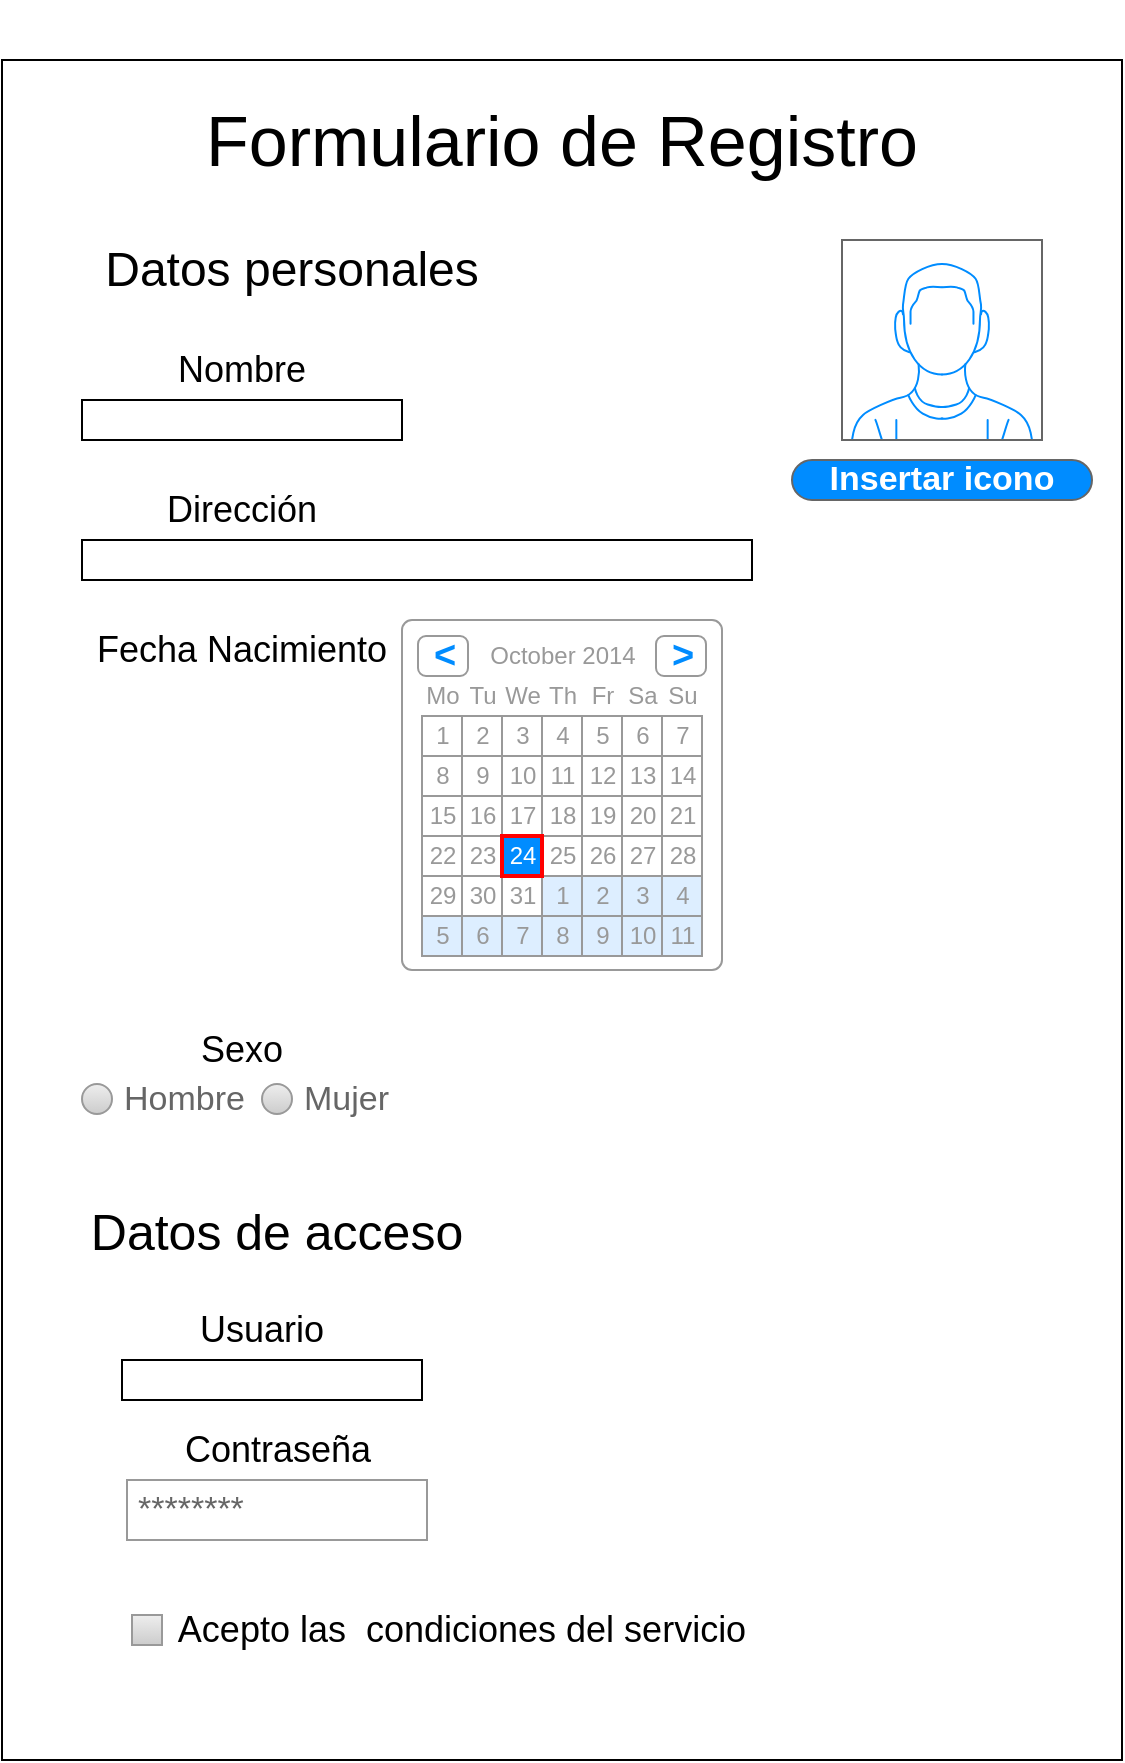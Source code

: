 <mxfile version="24.8.3">
  <diagram name="Página-1" id="rUVKAY9l7J_MPJRqP05j">
    <mxGraphModel dx="999" dy="1110" grid="1" gridSize="10" guides="1" tooltips="1" connect="1" arrows="1" fold="1" page="1" pageScale="1" pageWidth="827" pageHeight="1169" math="0" shadow="0">
      <root>
        <mxCell id="0" />
        <mxCell id="1" parent="0" />
        <mxCell id="mOZQvXJMOfFM0N1uoEcA-1" value="" style="rounded=0;whiteSpace=wrap;html=1;" vertex="1" parent="1">
          <mxGeometry x="90" y="50" width="560" height="850" as="geometry" />
        </mxCell>
        <mxCell id="mOZQvXJMOfFM0N1uoEcA-2" value="&lt;p style=&quot;line-height: 170%;&quot;&gt;&lt;font style=&quot;font-size: 35px;&quot;&gt;Formulario de Registro&lt;/font&gt;&lt;/p&gt;" style="text;html=1;align=center;verticalAlign=middle;whiteSpace=wrap;rounded=0;" vertex="1" parent="1">
          <mxGeometry x="170" y="20" width="400" height="150" as="geometry" />
        </mxCell>
        <mxCell id="mOZQvXJMOfFM0N1uoEcA-3" value="&lt;font style=&quot;font-size: 24px;&quot;&gt;Datos personales&lt;/font&gt;" style="text;html=1;align=center;verticalAlign=middle;whiteSpace=wrap;rounded=0;" vertex="1" parent="1">
          <mxGeometry x="130" y="140" width="210" height="30" as="geometry" />
        </mxCell>
        <mxCell id="mOZQvXJMOfFM0N1uoEcA-4" value="" style="verticalLabelPosition=bottom;shadow=0;dashed=0;align=center;html=1;verticalAlign=top;strokeWidth=1;shape=mxgraph.mockup.containers.userMale;strokeColor=#666666;strokeColor2=#008cff;" vertex="1" parent="1">
          <mxGeometry x="510" y="140" width="100" height="100" as="geometry" />
        </mxCell>
        <mxCell id="mOZQvXJMOfFM0N1uoEcA-5" value="Insertar icono" style="strokeWidth=1;shadow=0;dashed=0;align=center;html=1;shape=mxgraph.mockup.buttons.button;strokeColor=#666666;fontColor=#ffffff;mainText=;buttonStyle=round;fontSize=17;fontStyle=1;fillColor=#008cff;whiteSpace=wrap;" vertex="1" parent="1">
          <mxGeometry x="485" y="250" width="150" height="20" as="geometry" />
        </mxCell>
        <mxCell id="mOZQvXJMOfFM0N1uoEcA-6" value="********" style="strokeWidth=1;shadow=0;dashed=0;align=center;html=1;shape=mxgraph.mockup.forms.pwField;strokeColor=#999999;mainText=;align=left;fontColor=#666666;fontSize=17;spacingLeft=3;" vertex="1" parent="1">
          <mxGeometry x="152.5" y="760" width="150" height="30" as="geometry" />
        </mxCell>
        <mxCell id="mOZQvXJMOfFM0N1uoEcA-7" value="&lt;font style=&quot;font-size: 18px;&quot;&gt;Contraseña&lt;/font&gt;" style="text;html=1;align=center;verticalAlign=middle;whiteSpace=wrap;rounded=0;" vertex="1" parent="1">
          <mxGeometry x="147.5" y="730" width="160" height="30" as="geometry" />
        </mxCell>
        <mxCell id="mOZQvXJMOfFM0N1uoEcA-8" value="&lt;font style=&quot;font-size: 18px;&quot;&gt;Nombre&lt;/font&gt;" style="text;html=1;align=center;verticalAlign=middle;whiteSpace=wrap;rounded=0;" vertex="1" parent="1">
          <mxGeometry x="130" y="190" width="160" height="30" as="geometry" />
        </mxCell>
        <mxCell id="mOZQvXJMOfFM0N1uoEcA-9" value="" style="rounded=0;whiteSpace=wrap;html=1;" vertex="1" parent="1">
          <mxGeometry x="130" y="220" width="160" height="20" as="geometry" />
        </mxCell>
        <mxCell id="mOZQvXJMOfFM0N1uoEcA-10" value="&lt;font style=&quot;font-size: 18px;&quot;&gt;Dirección&lt;/font&gt;" style="text;html=1;align=center;verticalAlign=middle;whiteSpace=wrap;rounded=0;" vertex="1" parent="1">
          <mxGeometry x="130" y="260" width="160" height="30" as="geometry" />
        </mxCell>
        <mxCell id="mOZQvXJMOfFM0N1uoEcA-11" value="" style="rounded=0;whiteSpace=wrap;html=1;" vertex="1" parent="1">
          <mxGeometry x="130" y="290" width="335" height="20" as="geometry" />
        </mxCell>
        <mxCell id="mOZQvXJMOfFM0N1uoEcA-12" value="&lt;font style=&quot;font-size: 18px;&quot;&gt;Fecha Nacimiento&lt;/font&gt;" style="text;html=1;align=center;verticalAlign=middle;whiteSpace=wrap;rounded=0;" vertex="1" parent="1">
          <mxGeometry x="130" y="330" width="160" height="30" as="geometry" />
        </mxCell>
        <mxCell id="mOZQvXJMOfFM0N1uoEcA-13" value="" style="strokeWidth=1;shadow=0;dashed=0;align=center;html=1;shape=mxgraph.mockup.forms.rrect;rSize=5;strokeColor=#999999;fillColor=#ffffff;" vertex="1" parent="1">
          <mxGeometry x="290" y="330" width="160" height="175" as="geometry" />
        </mxCell>
        <mxCell id="mOZQvXJMOfFM0N1uoEcA-14" value="October 2014" style="strokeWidth=1;shadow=0;dashed=0;align=center;html=1;shape=mxgraph.mockup.forms.anchor;fontColor=#999999;" vertex="1" parent="mOZQvXJMOfFM0N1uoEcA-13">
          <mxGeometry x="30" y="8" width="100" height="20" as="geometry" />
        </mxCell>
        <mxCell id="mOZQvXJMOfFM0N1uoEcA-15" value="&lt;" style="strokeWidth=1;shadow=0;dashed=0;align=center;html=1;shape=mxgraph.mockup.forms.rrect;rSize=4;strokeColor=#999999;fontColor=#008cff;fontSize=19;fontStyle=1;" vertex="1" parent="mOZQvXJMOfFM0N1uoEcA-13">
          <mxGeometry x="8" y="8" width="25" height="20" as="geometry" />
        </mxCell>
        <mxCell id="mOZQvXJMOfFM0N1uoEcA-16" value="&gt;" style="strokeWidth=1;shadow=0;dashed=0;align=center;html=1;shape=mxgraph.mockup.forms.rrect;rSize=4;strokeColor=#999999;fontColor=#008cff;fontSize=19;fontStyle=1;" vertex="1" parent="mOZQvXJMOfFM0N1uoEcA-13">
          <mxGeometry x="127" y="8" width="25" height="20" as="geometry" />
        </mxCell>
        <mxCell id="mOZQvXJMOfFM0N1uoEcA-17" value="Mo" style="strokeWidth=1;shadow=0;dashed=0;align=center;html=1;shape=mxgraph.mockup.forms.anchor;fontColor=#999999;" vertex="1" parent="mOZQvXJMOfFM0N1uoEcA-13">
          <mxGeometry x="10" y="28" width="20" height="20" as="geometry" />
        </mxCell>
        <mxCell id="mOZQvXJMOfFM0N1uoEcA-18" value="Tu" style="strokeWidth=1;shadow=0;dashed=0;align=center;html=1;shape=mxgraph.mockup.forms.anchor;fontColor=#999999;" vertex="1" parent="mOZQvXJMOfFM0N1uoEcA-13">
          <mxGeometry x="30" y="28" width="20" height="20" as="geometry" />
        </mxCell>
        <mxCell id="mOZQvXJMOfFM0N1uoEcA-19" value="We" style="strokeWidth=1;shadow=0;dashed=0;align=center;html=1;shape=mxgraph.mockup.forms.anchor;fontColor=#999999;" vertex="1" parent="mOZQvXJMOfFM0N1uoEcA-13">
          <mxGeometry x="50" y="28" width="20" height="20" as="geometry" />
        </mxCell>
        <mxCell id="mOZQvXJMOfFM0N1uoEcA-20" value="Th" style="strokeWidth=1;shadow=0;dashed=0;align=center;html=1;shape=mxgraph.mockup.forms.anchor;fontColor=#999999;" vertex="1" parent="mOZQvXJMOfFM0N1uoEcA-13">
          <mxGeometry x="70" y="28" width="20" height="20" as="geometry" />
        </mxCell>
        <mxCell id="mOZQvXJMOfFM0N1uoEcA-21" value="Fr" style="strokeWidth=1;shadow=0;dashed=0;align=center;html=1;shape=mxgraph.mockup.forms.anchor;fontColor=#999999;" vertex="1" parent="mOZQvXJMOfFM0N1uoEcA-13">
          <mxGeometry x="90" y="28" width="20" height="20" as="geometry" />
        </mxCell>
        <mxCell id="mOZQvXJMOfFM0N1uoEcA-22" value="Sa" style="strokeWidth=1;shadow=0;dashed=0;align=center;html=1;shape=mxgraph.mockup.forms.anchor;fontColor=#999999;" vertex="1" parent="mOZQvXJMOfFM0N1uoEcA-13">
          <mxGeometry x="110" y="28" width="20" height="20" as="geometry" />
        </mxCell>
        <mxCell id="mOZQvXJMOfFM0N1uoEcA-23" value="Su" style="strokeWidth=1;shadow=0;dashed=0;align=center;html=1;shape=mxgraph.mockup.forms.anchor;fontColor=#999999;" vertex="1" parent="mOZQvXJMOfFM0N1uoEcA-13">
          <mxGeometry x="130" y="28" width="20" height="20" as="geometry" />
        </mxCell>
        <mxCell id="mOZQvXJMOfFM0N1uoEcA-24" value="1" style="strokeWidth=1;shadow=0;dashed=0;align=center;html=1;shape=mxgraph.mockup.forms.rrect;rSize=0;strokeColor=#999999;fontColor=#999999;" vertex="1" parent="mOZQvXJMOfFM0N1uoEcA-13">
          <mxGeometry x="10" y="48" width="20" height="20" as="geometry" />
        </mxCell>
        <mxCell id="mOZQvXJMOfFM0N1uoEcA-25" value="2" style="strokeWidth=1;shadow=0;dashed=0;align=center;html=1;shape=mxgraph.mockup.forms.rrect;rSize=0;strokeColor=#999999;fontColor=#999999;" vertex="1" parent="mOZQvXJMOfFM0N1uoEcA-13">
          <mxGeometry x="30" y="48" width="20" height="20" as="geometry" />
        </mxCell>
        <mxCell id="mOZQvXJMOfFM0N1uoEcA-26" value="3" style="strokeWidth=1;shadow=0;dashed=0;align=center;html=1;shape=mxgraph.mockup.forms.rrect;rSize=0;strokeColor=#999999;fontColor=#999999;" vertex="1" parent="mOZQvXJMOfFM0N1uoEcA-13">
          <mxGeometry x="50" y="48" width="20" height="20" as="geometry" />
        </mxCell>
        <mxCell id="mOZQvXJMOfFM0N1uoEcA-27" value="4" style="strokeWidth=1;shadow=0;dashed=0;align=center;html=1;shape=mxgraph.mockup.forms.rrect;rSize=0;strokeColor=#999999;fontColor=#999999;" vertex="1" parent="mOZQvXJMOfFM0N1uoEcA-13">
          <mxGeometry x="70" y="48" width="20" height="20" as="geometry" />
        </mxCell>
        <mxCell id="mOZQvXJMOfFM0N1uoEcA-28" value="5" style="strokeWidth=1;shadow=0;dashed=0;align=center;html=1;shape=mxgraph.mockup.forms.rrect;rSize=0;strokeColor=#999999;fontColor=#999999;" vertex="1" parent="mOZQvXJMOfFM0N1uoEcA-13">
          <mxGeometry x="90" y="48" width="20" height="20" as="geometry" />
        </mxCell>
        <mxCell id="mOZQvXJMOfFM0N1uoEcA-29" value="6" style="strokeWidth=1;shadow=0;dashed=0;align=center;html=1;shape=mxgraph.mockup.forms.rrect;rSize=0;strokeColor=#999999;fontColor=#999999;" vertex="1" parent="mOZQvXJMOfFM0N1uoEcA-13">
          <mxGeometry x="110" y="48" width="20" height="20" as="geometry" />
        </mxCell>
        <mxCell id="mOZQvXJMOfFM0N1uoEcA-30" value="7" style="strokeWidth=1;shadow=0;dashed=0;align=center;html=1;shape=mxgraph.mockup.forms.rrect;rSize=0;strokeColor=#999999;fontColor=#999999;" vertex="1" parent="mOZQvXJMOfFM0N1uoEcA-13">
          <mxGeometry x="130" y="48" width="20" height="20" as="geometry" />
        </mxCell>
        <mxCell id="mOZQvXJMOfFM0N1uoEcA-31" value="8" style="strokeWidth=1;shadow=0;dashed=0;align=center;html=1;shape=mxgraph.mockup.forms.rrect;rSize=0;strokeColor=#999999;fontColor=#999999;" vertex="1" parent="mOZQvXJMOfFM0N1uoEcA-13">
          <mxGeometry x="10" y="68" width="20" height="20" as="geometry" />
        </mxCell>
        <mxCell id="mOZQvXJMOfFM0N1uoEcA-32" value="9" style="strokeWidth=1;shadow=0;dashed=0;align=center;html=1;shape=mxgraph.mockup.forms.rrect;rSize=0;strokeColor=#999999;fontColor=#999999;" vertex="1" parent="mOZQvXJMOfFM0N1uoEcA-13">
          <mxGeometry x="30" y="68" width="20" height="20" as="geometry" />
        </mxCell>
        <mxCell id="mOZQvXJMOfFM0N1uoEcA-33" value="10" style="strokeWidth=1;shadow=0;dashed=0;align=center;html=1;shape=mxgraph.mockup.forms.rrect;rSize=0;strokeColor=#999999;fontColor=#999999;" vertex="1" parent="mOZQvXJMOfFM0N1uoEcA-13">
          <mxGeometry x="50" y="68" width="20" height="20" as="geometry" />
        </mxCell>
        <mxCell id="mOZQvXJMOfFM0N1uoEcA-34" value="11" style="strokeWidth=1;shadow=0;dashed=0;align=center;html=1;shape=mxgraph.mockup.forms.rrect;rSize=0;strokeColor=#999999;fontColor=#999999;" vertex="1" parent="mOZQvXJMOfFM0N1uoEcA-13">
          <mxGeometry x="70" y="68" width="20" height="20" as="geometry" />
        </mxCell>
        <mxCell id="mOZQvXJMOfFM0N1uoEcA-35" value="12" style="strokeWidth=1;shadow=0;dashed=0;align=center;html=1;shape=mxgraph.mockup.forms.rrect;rSize=0;strokeColor=#999999;fontColor=#999999;" vertex="1" parent="mOZQvXJMOfFM0N1uoEcA-13">
          <mxGeometry x="90" y="68" width="20" height="20" as="geometry" />
        </mxCell>
        <mxCell id="mOZQvXJMOfFM0N1uoEcA-36" value="13" style="strokeWidth=1;shadow=0;dashed=0;align=center;html=1;shape=mxgraph.mockup.forms.rrect;rSize=0;strokeColor=#999999;fontColor=#999999;" vertex="1" parent="mOZQvXJMOfFM0N1uoEcA-13">
          <mxGeometry x="110" y="68" width="20" height="20" as="geometry" />
        </mxCell>
        <mxCell id="mOZQvXJMOfFM0N1uoEcA-37" value="14" style="strokeWidth=1;shadow=0;dashed=0;align=center;html=1;shape=mxgraph.mockup.forms.rrect;rSize=0;strokeColor=#999999;fontColor=#999999;" vertex="1" parent="mOZQvXJMOfFM0N1uoEcA-13">
          <mxGeometry x="130" y="68" width="20" height="20" as="geometry" />
        </mxCell>
        <mxCell id="mOZQvXJMOfFM0N1uoEcA-38" value="15" style="strokeWidth=1;shadow=0;dashed=0;align=center;html=1;shape=mxgraph.mockup.forms.rrect;rSize=0;strokeColor=#999999;fontColor=#999999;" vertex="1" parent="mOZQvXJMOfFM0N1uoEcA-13">
          <mxGeometry x="10" y="88" width="20" height="20" as="geometry" />
        </mxCell>
        <mxCell id="mOZQvXJMOfFM0N1uoEcA-39" value="16" style="strokeWidth=1;shadow=0;dashed=0;align=center;html=1;shape=mxgraph.mockup.forms.rrect;rSize=0;strokeColor=#999999;fontColor=#999999;" vertex="1" parent="mOZQvXJMOfFM0N1uoEcA-13">
          <mxGeometry x="30" y="88" width="20" height="20" as="geometry" />
        </mxCell>
        <mxCell id="mOZQvXJMOfFM0N1uoEcA-40" value="17" style="strokeWidth=1;shadow=0;dashed=0;align=center;html=1;shape=mxgraph.mockup.forms.rrect;rSize=0;strokeColor=#999999;fontColor=#999999;" vertex="1" parent="mOZQvXJMOfFM0N1uoEcA-13">
          <mxGeometry x="50" y="88" width="20" height="20" as="geometry" />
        </mxCell>
        <mxCell id="mOZQvXJMOfFM0N1uoEcA-41" value="18" style="strokeWidth=1;shadow=0;dashed=0;align=center;html=1;shape=mxgraph.mockup.forms.rrect;rSize=0;strokeColor=#999999;fontColor=#999999;" vertex="1" parent="mOZQvXJMOfFM0N1uoEcA-13">
          <mxGeometry x="70" y="88" width="20" height="20" as="geometry" />
        </mxCell>
        <mxCell id="mOZQvXJMOfFM0N1uoEcA-42" value="19" style="strokeWidth=1;shadow=0;dashed=0;align=center;html=1;shape=mxgraph.mockup.forms.rrect;rSize=0;strokeColor=#999999;fontColor=#999999;" vertex="1" parent="mOZQvXJMOfFM0N1uoEcA-13">
          <mxGeometry x="90" y="88" width="20" height="20" as="geometry" />
        </mxCell>
        <mxCell id="mOZQvXJMOfFM0N1uoEcA-43" value="20" style="strokeWidth=1;shadow=0;dashed=0;align=center;html=1;shape=mxgraph.mockup.forms.rrect;rSize=0;strokeColor=#999999;fontColor=#999999;" vertex="1" parent="mOZQvXJMOfFM0N1uoEcA-13">
          <mxGeometry x="110" y="88" width="20" height="20" as="geometry" />
        </mxCell>
        <mxCell id="mOZQvXJMOfFM0N1uoEcA-44" value="21" style="strokeWidth=1;shadow=0;dashed=0;align=center;html=1;shape=mxgraph.mockup.forms.rrect;rSize=0;strokeColor=#999999;fontColor=#999999;" vertex="1" parent="mOZQvXJMOfFM0N1uoEcA-13">
          <mxGeometry x="130" y="88" width="20" height="20" as="geometry" />
        </mxCell>
        <mxCell id="mOZQvXJMOfFM0N1uoEcA-45" value="22" style="strokeWidth=1;shadow=0;dashed=0;align=center;html=1;shape=mxgraph.mockup.forms.rrect;rSize=0;strokeColor=#999999;fontColor=#999999;" vertex="1" parent="mOZQvXJMOfFM0N1uoEcA-13">
          <mxGeometry x="10" y="108" width="20" height="20" as="geometry" />
        </mxCell>
        <mxCell id="mOZQvXJMOfFM0N1uoEcA-46" value="23" style="strokeWidth=1;shadow=0;dashed=0;align=center;html=1;shape=mxgraph.mockup.forms.rrect;rSize=0;strokeColor=#999999;fontColor=#999999;" vertex="1" parent="mOZQvXJMOfFM0N1uoEcA-13">
          <mxGeometry x="30" y="108" width="20" height="20" as="geometry" />
        </mxCell>
        <mxCell id="mOZQvXJMOfFM0N1uoEcA-47" value="25" style="strokeWidth=1;shadow=0;dashed=0;align=center;html=1;shape=mxgraph.mockup.forms.rrect;rSize=0;strokeColor=#999999;fontColor=#999999;" vertex="1" parent="mOZQvXJMOfFM0N1uoEcA-13">
          <mxGeometry x="70" y="108" width="20" height="20" as="geometry" />
        </mxCell>
        <mxCell id="mOZQvXJMOfFM0N1uoEcA-48" value="26" style="strokeWidth=1;shadow=0;dashed=0;align=center;html=1;shape=mxgraph.mockup.forms.rrect;rSize=0;strokeColor=#999999;fontColor=#999999;" vertex="1" parent="mOZQvXJMOfFM0N1uoEcA-13">
          <mxGeometry x="90" y="108" width="20" height="20" as="geometry" />
        </mxCell>
        <mxCell id="mOZQvXJMOfFM0N1uoEcA-49" value="27" style="strokeWidth=1;shadow=0;dashed=0;align=center;html=1;shape=mxgraph.mockup.forms.rrect;rSize=0;strokeColor=#999999;fontColor=#999999;" vertex="1" parent="mOZQvXJMOfFM0N1uoEcA-13">
          <mxGeometry x="110" y="108" width="20" height="20" as="geometry" />
        </mxCell>
        <mxCell id="mOZQvXJMOfFM0N1uoEcA-50" value="28" style="strokeWidth=1;shadow=0;dashed=0;align=center;html=1;shape=mxgraph.mockup.forms.rrect;rSize=0;strokeColor=#999999;fontColor=#999999;" vertex="1" parent="mOZQvXJMOfFM0N1uoEcA-13">
          <mxGeometry x="130" y="108" width="20" height="20" as="geometry" />
        </mxCell>
        <mxCell id="mOZQvXJMOfFM0N1uoEcA-51" value="29" style="strokeWidth=1;shadow=0;dashed=0;align=center;html=1;shape=mxgraph.mockup.forms.rrect;rSize=0;strokeColor=#999999;fontColor=#999999;" vertex="1" parent="mOZQvXJMOfFM0N1uoEcA-13">
          <mxGeometry x="10" y="128" width="20" height="20" as="geometry" />
        </mxCell>
        <mxCell id="mOZQvXJMOfFM0N1uoEcA-52" value="30" style="strokeWidth=1;shadow=0;dashed=0;align=center;html=1;shape=mxgraph.mockup.forms.rrect;rSize=0;strokeColor=#999999;fontColor=#999999;" vertex="1" parent="mOZQvXJMOfFM0N1uoEcA-13">
          <mxGeometry x="30" y="128" width="20" height="20" as="geometry" />
        </mxCell>
        <mxCell id="mOZQvXJMOfFM0N1uoEcA-53" value="31" style="strokeWidth=1;shadow=0;dashed=0;align=center;html=1;shape=mxgraph.mockup.forms.rrect;rSize=0;strokeColor=#999999;fontColor=#999999;" vertex="1" parent="mOZQvXJMOfFM0N1uoEcA-13">
          <mxGeometry x="50" y="128" width="20" height="20" as="geometry" />
        </mxCell>
        <mxCell id="mOZQvXJMOfFM0N1uoEcA-54" value="1" style="strokeWidth=1;shadow=0;dashed=0;align=center;html=1;shape=mxgraph.mockup.forms.rrect;rSize=0;strokeColor=#999999;fontColor=#999999;fillColor=#ddeeff;" vertex="1" parent="mOZQvXJMOfFM0N1uoEcA-13">
          <mxGeometry x="70" y="128" width="20" height="20" as="geometry" />
        </mxCell>
        <mxCell id="mOZQvXJMOfFM0N1uoEcA-55" value="2" style="strokeWidth=1;shadow=0;dashed=0;align=center;html=1;shape=mxgraph.mockup.forms.rrect;rSize=0;strokeColor=#999999;fontColor=#999999;fillColor=#ddeeff;" vertex="1" parent="mOZQvXJMOfFM0N1uoEcA-13">
          <mxGeometry x="90" y="128" width="20" height="20" as="geometry" />
        </mxCell>
        <mxCell id="mOZQvXJMOfFM0N1uoEcA-56" value="3" style="strokeWidth=1;shadow=0;dashed=0;align=center;html=1;shape=mxgraph.mockup.forms.rrect;rSize=0;strokeColor=#999999;fontColor=#999999;fillColor=#ddeeff;" vertex="1" parent="mOZQvXJMOfFM0N1uoEcA-13">
          <mxGeometry x="110" y="128" width="20" height="20" as="geometry" />
        </mxCell>
        <mxCell id="mOZQvXJMOfFM0N1uoEcA-57" value="4" style="strokeWidth=1;shadow=0;dashed=0;align=center;html=1;shape=mxgraph.mockup.forms.rrect;rSize=0;strokeColor=#999999;fontColor=#999999;fillColor=#ddeeff;" vertex="1" parent="mOZQvXJMOfFM0N1uoEcA-13">
          <mxGeometry x="130" y="128" width="20" height="20" as="geometry" />
        </mxCell>
        <mxCell id="mOZQvXJMOfFM0N1uoEcA-58" value="5" style="strokeWidth=1;shadow=0;dashed=0;align=center;html=1;shape=mxgraph.mockup.forms.rrect;rSize=0;strokeColor=#999999;fontColor=#999999;fillColor=#ddeeff;" vertex="1" parent="mOZQvXJMOfFM0N1uoEcA-13">
          <mxGeometry x="10" y="148" width="20" height="20" as="geometry" />
        </mxCell>
        <mxCell id="mOZQvXJMOfFM0N1uoEcA-59" value="6" style="strokeWidth=1;shadow=0;dashed=0;align=center;html=1;shape=mxgraph.mockup.forms.rrect;rSize=0;strokeColor=#999999;fontColor=#999999;fillColor=#ddeeff;" vertex="1" parent="mOZQvXJMOfFM0N1uoEcA-13">
          <mxGeometry x="30" y="148" width="20" height="20" as="geometry" />
        </mxCell>
        <mxCell id="mOZQvXJMOfFM0N1uoEcA-60" value="7" style="strokeWidth=1;shadow=0;dashed=0;align=center;html=1;shape=mxgraph.mockup.forms.rrect;rSize=0;strokeColor=#999999;fontColor=#999999;fillColor=#ddeeff;" vertex="1" parent="mOZQvXJMOfFM0N1uoEcA-13">
          <mxGeometry x="50" y="148" width="20" height="20" as="geometry" />
        </mxCell>
        <mxCell id="mOZQvXJMOfFM0N1uoEcA-61" value="8" style="strokeWidth=1;shadow=0;dashed=0;align=center;html=1;shape=mxgraph.mockup.forms.rrect;rSize=0;strokeColor=#999999;fontColor=#999999;fillColor=#ddeeff;" vertex="1" parent="mOZQvXJMOfFM0N1uoEcA-13">
          <mxGeometry x="70" y="148" width="20" height="20" as="geometry" />
        </mxCell>
        <mxCell id="mOZQvXJMOfFM0N1uoEcA-62" value="9" style="strokeWidth=1;shadow=0;dashed=0;align=center;html=1;shape=mxgraph.mockup.forms.rrect;rSize=0;strokeColor=#999999;fontColor=#999999;fillColor=#ddeeff;" vertex="1" parent="mOZQvXJMOfFM0N1uoEcA-13">
          <mxGeometry x="90" y="148" width="20" height="20" as="geometry" />
        </mxCell>
        <mxCell id="mOZQvXJMOfFM0N1uoEcA-63" value="10" style="strokeWidth=1;shadow=0;dashed=0;align=center;html=1;shape=mxgraph.mockup.forms.rrect;rSize=0;strokeColor=#999999;fontColor=#999999;fillColor=#ddeeff;" vertex="1" parent="mOZQvXJMOfFM0N1uoEcA-13">
          <mxGeometry x="110" y="148" width="20" height="20" as="geometry" />
        </mxCell>
        <mxCell id="mOZQvXJMOfFM0N1uoEcA-64" value="11" style="strokeWidth=1;shadow=0;dashed=0;align=center;html=1;shape=mxgraph.mockup.forms.rrect;rSize=0;strokeColor=#999999;fontColor=#999999;fillColor=#ddeeff;" vertex="1" parent="mOZQvXJMOfFM0N1uoEcA-13">
          <mxGeometry x="130" y="148" width="20" height="20" as="geometry" />
        </mxCell>
        <mxCell id="mOZQvXJMOfFM0N1uoEcA-65" value="24" style="strokeWidth=1;shadow=0;dashed=0;align=center;html=1;shape=mxgraph.mockup.forms.rrect;rSize=0;strokeColor=#ff0000;fontColor=#ffffff;strokeWidth=2;fillColor=#008cff;" vertex="1" parent="mOZQvXJMOfFM0N1uoEcA-13">
          <mxGeometry x="50" y="108" width="20" height="20" as="geometry" />
        </mxCell>
        <mxCell id="mOZQvXJMOfFM0N1uoEcA-66" value="&lt;span style=&quot;font-size: 18px;&quot;&gt;Sexo&lt;/span&gt;" style="text;html=1;align=center;verticalAlign=middle;whiteSpace=wrap;rounded=0;" vertex="1" parent="1">
          <mxGeometry x="130" y="530" width="160" height="30" as="geometry" />
        </mxCell>
        <mxCell id="mOZQvXJMOfFM0N1uoEcA-67" value="Hombre" style="shape=ellipse;fillColor=#eeeeee;strokeColor=#999999;gradientColor=#cccccc;html=1;align=left;spacingLeft=4;fontSize=17;fontColor=#666666;labelPosition=right;shadow=0;" vertex="1" parent="1">
          <mxGeometry x="130" y="562" width="15" height="15" as="geometry" />
        </mxCell>
        <mxCell id="mOZQvXJMOfFM0N1uoEcA-68" value="Mujer" style="shape=ellipse;fillColor=#eeeeee;strokeColor=#999999;gradientColor=#cccccc;html=1;align=left;spacingLeft=4;fontSize=17;fontColor=#666666;labelPosition=right;shadow=0;" vertex="1" parent="1">
          <mxGeometry x="220" y="562" width="15" height="15" as="geometry" />
        </mxCell>
        <mxCell id="mOZQvXJMOfFM0N1uoEcA-71" value="&lt;font style=&quot;font-size: 25px;&quot;&gt;Datos de acceso&lt;/font&gt;" style="text;html=1;align=center;verticalAlign=middle;whiteSpace=wrap;rounded=0;" vertex="1" parent="1">
          <mxGeometry x="130" y="620" width="195" height="30" as="geometry" />
        </mxCell>
        <mxCell id="mOZQvXJMOfFM0N1uoEcA-72" value="&lt;font style=&quot;font-size: 18px;&quot;&gt;Usuario&lt;/font&gt;" style="text;html=1;align=center;verticalAlign=middle;whiteSpace=wrap;rounded=0;" vertex="1" parent="1">
          <mxGeometry x="140" y="670" width="160" height="30" as="geometry" />
        </mxCell>
        <mxCell id="mOZQvXJMOfFM0N1uoEcA-73" value="" style="rounded=0;whiteSpace=wrap;html=1;" vertex="1" parent="1">
          <mxGeometry x="150" y="700" width="150" height="20" as="geometry" />
        </mxCell>
        <mxCell id="mOZQvXJMOfFM0N1uoEcA-74" value="&lt;font style=&quot;font-size: 18px;&quot;&gt;Acepto las&amp;nbsp; condiciones del servicio&lt;/font&gt;" style="text;html=1;align=center;verticalAlign=middle;whiteSpace=wrap;rounded=0;" vertex="1" parent="1">
          <mxGeometry x="145" y="820" width="350" height="30" as="geometry" />
        </mxCell>
        <mxCell id="mOZQvXJMOfFM0N1uoEcA-78" value="" style="strokeWidth=1;shadow=0;dashed=0;align=center;html=1;shape=mxgraph.mockup.forms.rrect;rSize=0;fillColor=#eeeeee;strokeColor=#999999;gradientColor=#cccccc;align=left;spacingLeft=4;fontSize=17;fontColor=#666666;labelPosition=right;" vertex="1" parent="1">
          <mxGeometry x="155" y="827.5" width="15" height="15" as="geometry" />
        </mxCell>
      </root>
    </mxGraphModel>
  </diagram>
</mxfile>
